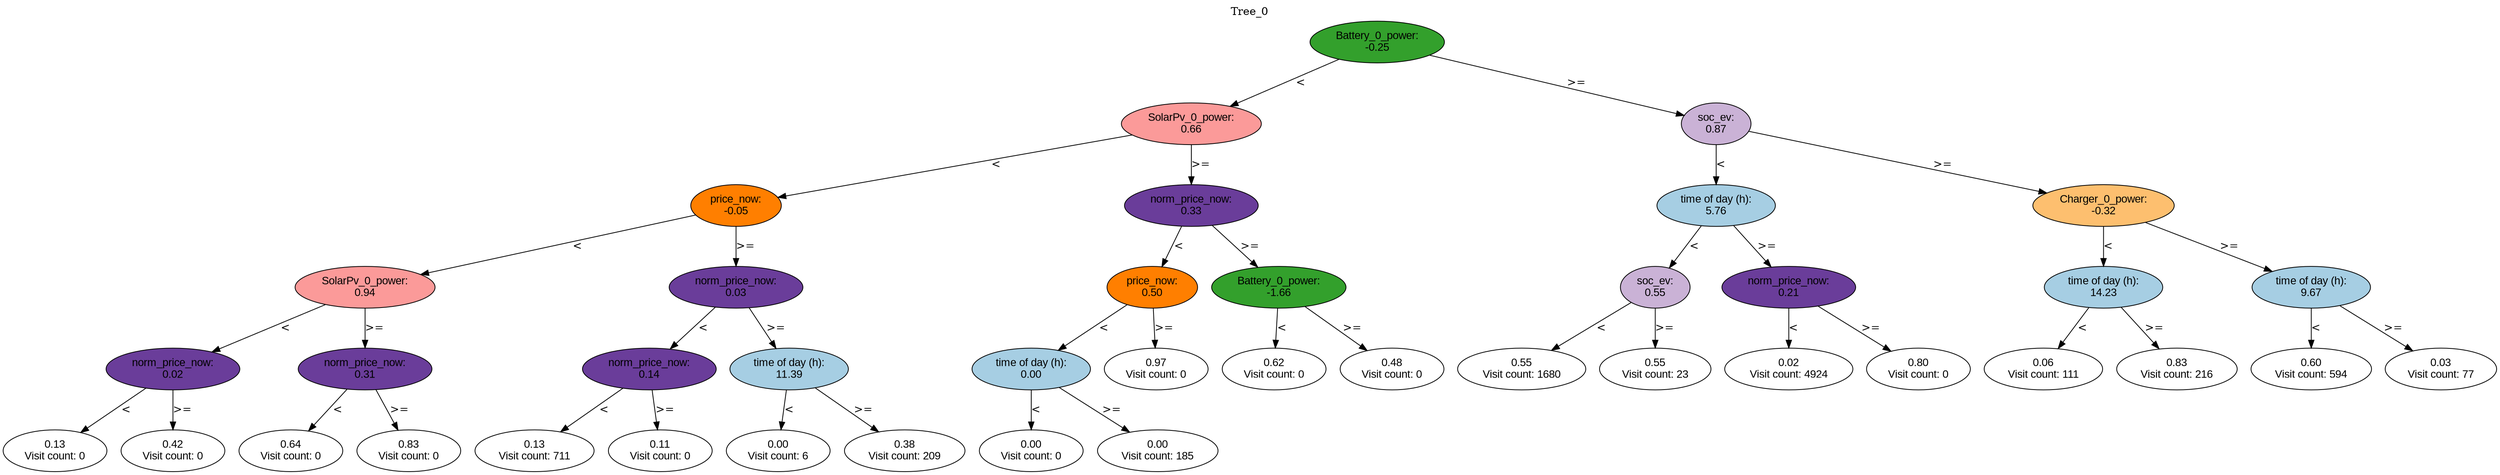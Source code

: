 digraph BST {
    node [fontname="Arial" style=filled colorscheme=paired12];
    0 [ label = "Battery_0_power:
-0.25" fillcolor=4];
    1 [ label = "SolarPv_0_power:
0.66" fillcolor=5];
    2 [ label = "price_now:
-0.05" fillcolor=8];
    3 [ label = "SolarPv_0_power:
0.94" fillcolor=5];
    4 [ label = "norm_price_now:
0.02" fillcolor=10];
    5 [ label = "0.13
Visit count: 0" fillcolor=white];
    6 [ label = "0.42
Visit count: 0" fillcolor=white];
    7 [ label = "norm_price_now:
0.31" fillcolor=10];
    8 [ label = "0.64
Visit count: 0" fillcolor=white];
    9 [ label = "0.83
Visit count: 0" fillcolor=white];
    10 [ label = "norm_price_now:
0.03" fillcolor=10];
    11 [ label = "norm_price_now:
0.14" fillcolor=10];
    12 [ label = "0.13
Visit count: 711" fillcolor=white];
    13 [ label = "0.11
Visit count: 0" fillcolor=white];
    14 [ label = "time of day (h):
11.39" fillcolor=1];
    15 [ label = "0.00
Visit count: 6" fillcolor=white];
    16 [ label = "0.38
Visit count: 209" fillcolor=white];
    17 [ label = "norm_price_now:
0.33" fillcolor=10];
    18 [ label = "price_now:
0.50" fillcolor=8];
    19 [ label = "time of day (h):
0.00" fillcolor=1];
    20 [ label = "0.00
Visit count: 0" fillcolor=white];
    21 [ label = "0.00
Visit count: 185" fillcolor=white];
    22 [ label = "0.97
Visit count: 0" fillcolor=white];
    23 [ label = "Battery_0_power:
-1.66" fillcolor=4];
    24 [ label = "0.62
Visit count: 0" fillcolor=white];
    25 [ label = "0.48
Visit count: 0" fillcolor=white];
    26 [ label = "soc_ev:
0.87" fillcolor=9];
    27 [ label = "time of day (h):
5.76" fillcolor=1];
    28 [ label = "soc_ev:
0.55" fillcolor=9];
    29 [ label = "0.55
Visit count: 1680" fillcolor=white];
    30 [ label = "0.55
Visit count: 23" fillcolor=white];
    31 [ label = "norm_price_now:
0.21" fillcolor=10];
    32 [ label = "0.02
Visit count: 4924" fillcolor=white];
    33 [ label = "0.80
Visit count: 0" fillcolor=white];
    34 [ label = "Charger_0_power:
-0.32" fillcolor=7];
    35 [ label = "time of day (h):
14.23" fillcolor=1];
    36 [ label = "0.06
Visit count: 111" fillcolor=white];
    37 [ label = "0.83
Visit count: 216" fillcolor=white];
    38 [ label = "time of day (h):
9.67" fillcolor=1];
    39 [ label = "0.60
Visit count: 594" fillcolor=white];
    40 [ label = "0.03
Visit count: 77" fillcolor=white];

    0  -> 1[ label = "<"];
    0  -> 26[ label = ">="];
    1  -> 2[ label = "<"];
    1  -> 17[ label = ">="];
    2  -> 3[ label = "<"];
    2  -> 10[ label = ">="];
    3  -> 4[ label = "<"];
    3  -> 7[ label = ">="];
    4  -> 5[ label = "<"];
    4  -> 6[ label = ">="];
    7  -> 8[ label = "<"];
    7  -> 9[ label = ">="];
    10  -> 11[ label = "<"];
    10  -> 14[ label = ">="];
    11  -> 12[ label = "<"];
    11  -> 13[ label = ">="];
    14  -> 15[ label = "<"];
    14  -> 16[ label = ">="];
    17  -> 18[ label = "<"];
    17  -> 23[ label = ">="];
    18  -> 19[ label = "<"];
    18  -> 22[ label = ">="];
    19  -> 20[ label = "<"];
    19  -> 21[ label = ">="];
    23  -> 24[ label = "<"];
    23  -> 25[ label = ">="];
    26  -> 27[ label = "<"];
    26  -> 34[ label = ">="];
    27  -> 28[ label = "<"];
    27  -> 31[ label = ">="];
    28  -> 29[ label = "<"];
    28  -> 30[ label = ">="];
    31  -> 32[ label = "<"];
    31  -> 33[ label = ">="];
    34  -> 35[ label = "<"];
    34  -> 38[ label = ">="];
    35  -> 36[ label = "<"];
    35  -> 37[ label = ">="];
    38  -> 39[ label = "<"];
    38  -> 40[ label = ">="];

    labelloc="t";
    label="Tree_0";
}